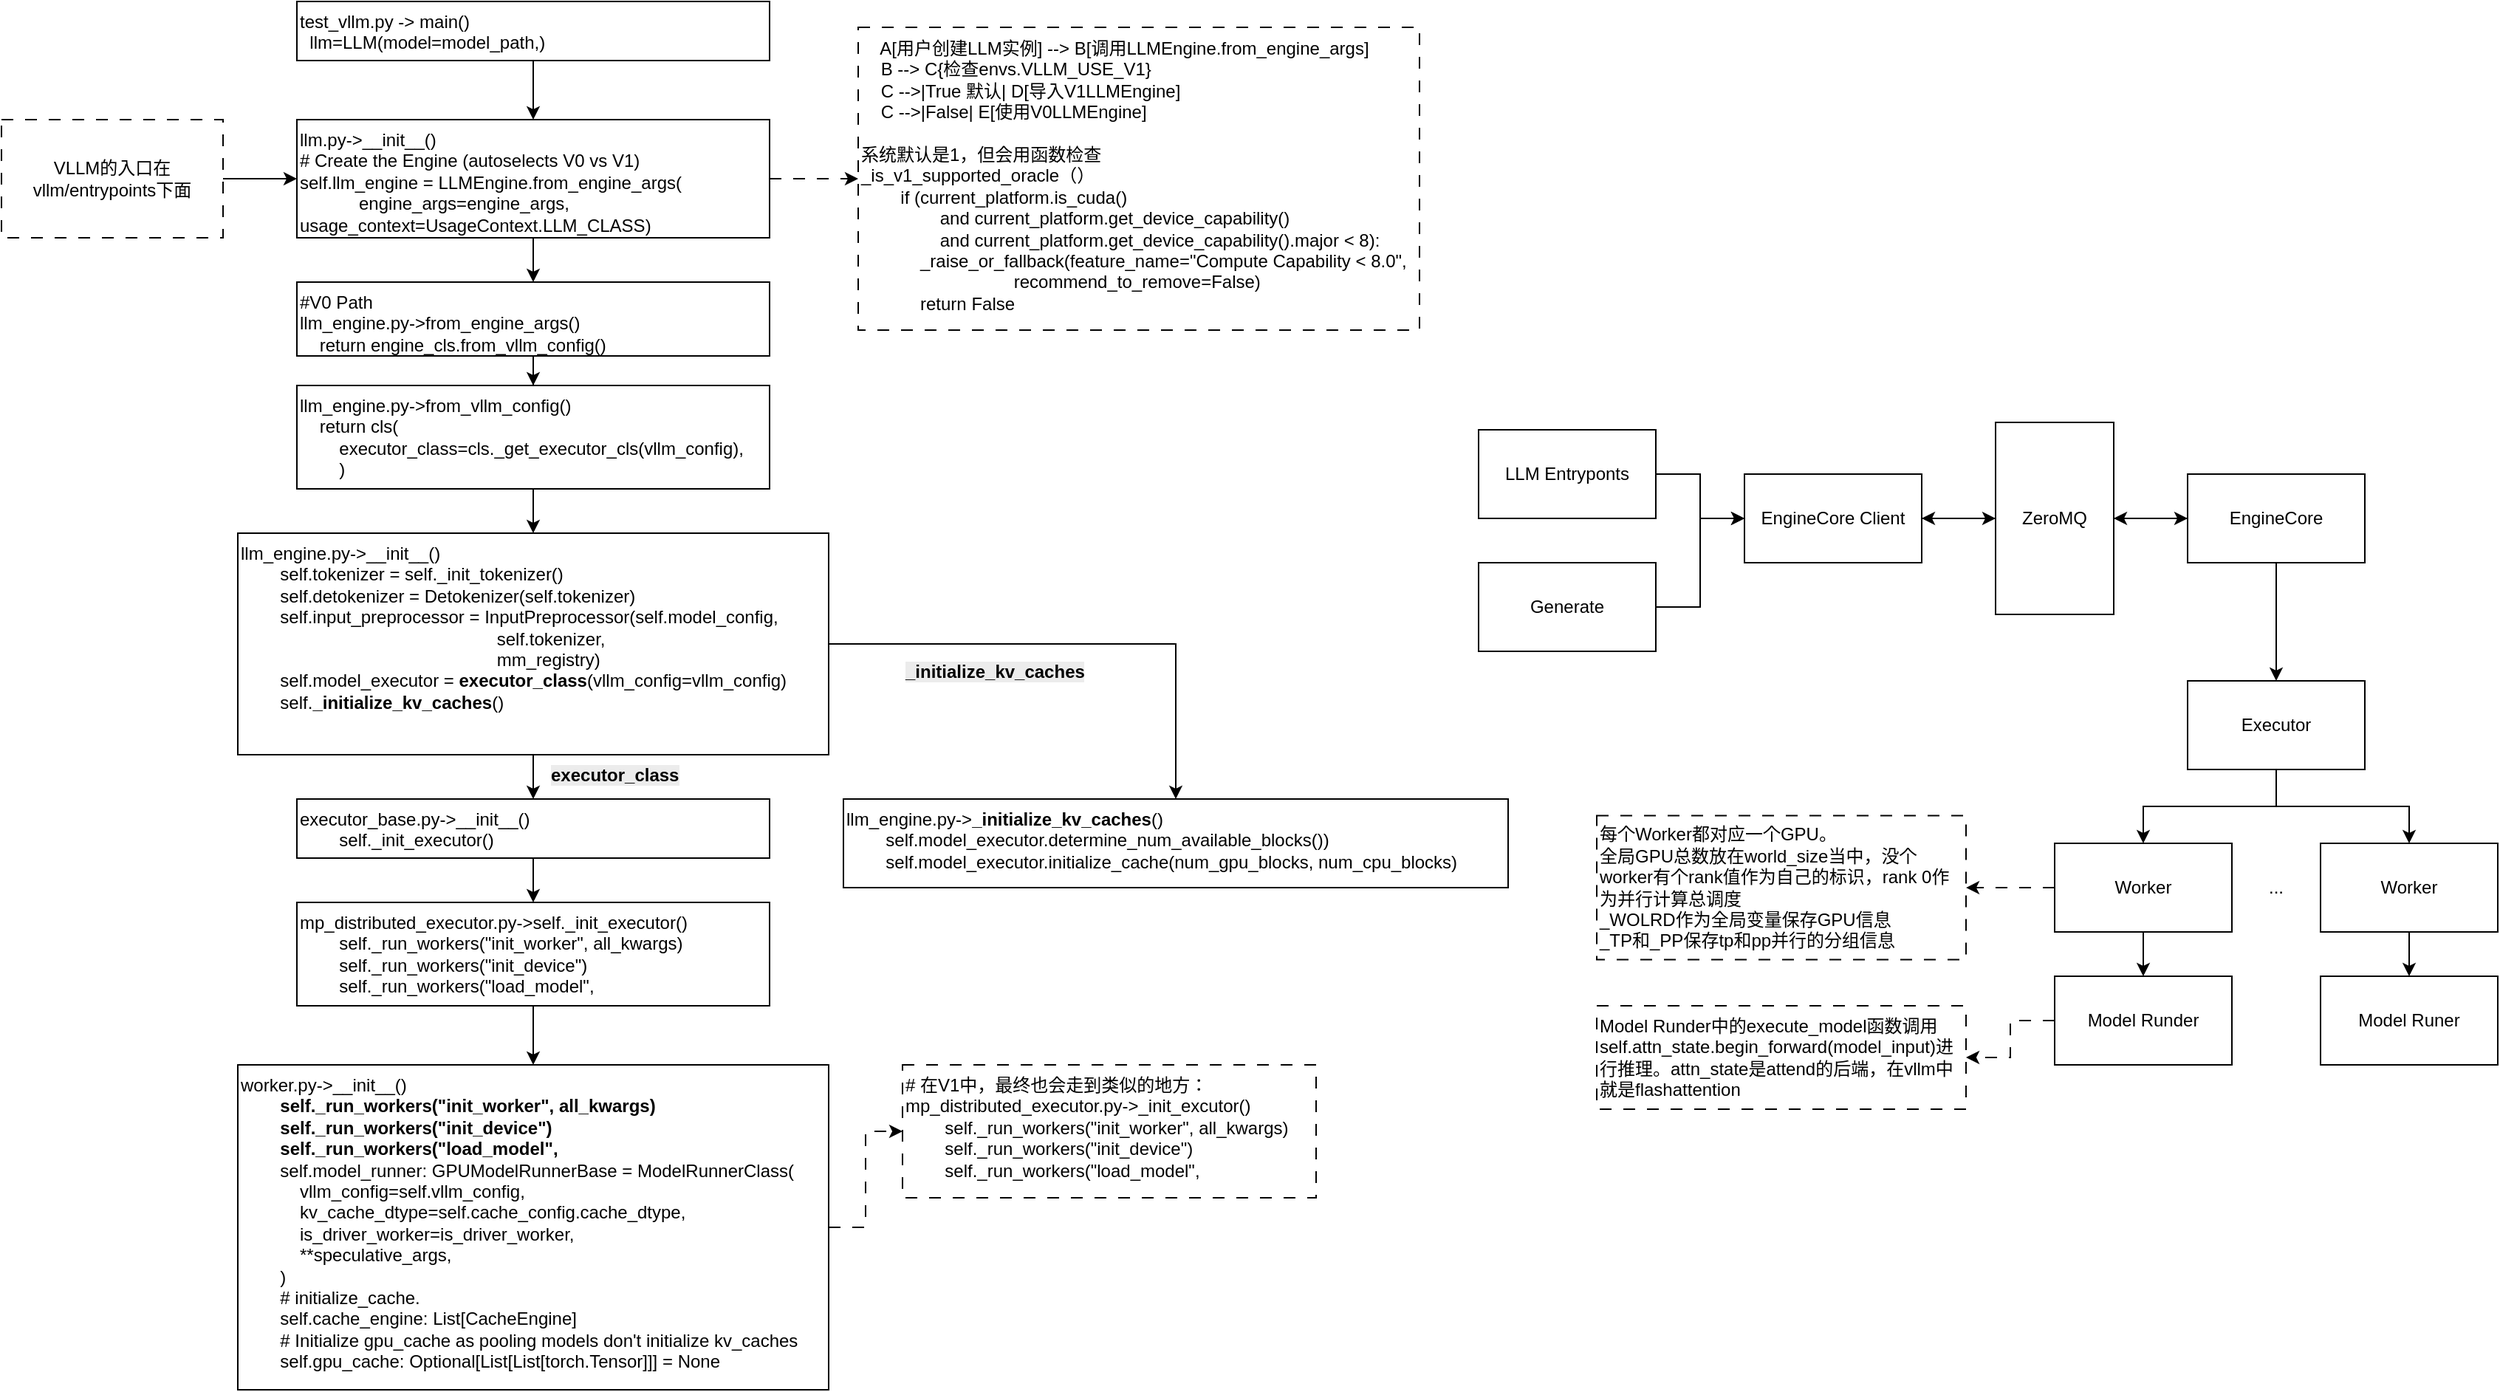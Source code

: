 <mxfile version="28.0.6">
  <diagram name="Page-1" id="GXyGxh3fhqGWcaT-Y3ZY">
    <mxGraphModel dx="2066" dy="1103" grid="1" gridSize="10" guides="1" tooltips="1" connect="1" arrows="1" fold="1" page="1" pageScale="1" pageWidth="850" pageHeight="1100" math="0" shadow="0">
      <root>
        <mxCell id="0" />
        <mxCell id="1" parent="0" />
        <mxCell id="sT55y12rGX_XL4kx0Qpv-9" value="" style="edgeStyle=orthogonalEdgeStyle;rounded=0;orthogonalLoop=1;jettySize=auto;html=1;" parent="1" source="sT55y12rGX_XL4kx0Qpv-1" target="sT55y12rGX_XL4kx0Qpv-8" edge="1">
          <mxGeometry relative="1" as="geometry" />
        </mxCell>
        <mxCell id="sT55y12rGX_XL4kx0Qpv-23" value="" style="edgeStyle=orthogonalEdgeStyle;rounded=0;orthogonalLoop=1;jettySize=auto;html=1;fontFamily=Helvetica;fontSize=12;fontColor=default;dashed=1;dashPattern=8 8;" parent="1" source="sT55y12rGX_XL4kx0Qpv-1" target="sT55y12rGX_XL4kx0Qpv-22" edge="1">
          <mxGeometry relative="1" as="geometry" />
        </mxCell>
        <mxCell id="sT55y12rGX_XL4kx0Qpv-1" value="llm.py-&gt;__init__()&#xa;# Create the Engine (autoselects V0 vs V1)&#xa;self.llm_engine = LLMEngine.from_engine_args(&#xa;            engine_args=engine_args, usage_context=UsageContext.LLM_CLASS)" style="rounded=0;whiteSpace=wrap;html=1;align=left;verticalAlign=top;" parent="1" vertex="1">
          <mxGeometry x="240" y="120" width="320" height="80" as="geometry" />
        </mxCell>
        <mxCell id="sT55y12rGX_XL4kx0Qpv-5" value="" style="edgeStyle=orthogonalEdgeStyle;rounded=0;orthogonalLoop=1;jettySize=auto;html=1;" parent="1" source="sT55y12rGX_XL4kx0Qpv-3" target="sT55y12rGX_XL4kx0Qpv-1" edge="1">
          <mxGeometry relative="1" as="geometry" />
        </mxCell>
        <mxCell id="sT55y12rGX_XL4kx0Qpv-3" value="VLLM的入口在 vllm/entrypoints下面" style="text;html=1;align=center;verticalAlign=middle;whiteSpace=wrap;rounded=0;strokeColor=default;dashed=1;dashPattern=8 8;" parent="1" vertex="1">
          <mxGeometry x="40" y="120" width="150" height="80" as="geometry" />
        </mxCell>
        <mxCell id="sT55y12rGX_XL4kx0Qpv-7" value="" style="edgeStyle=orthogonalEdgeStyle;rounded=0;orthogonalLoop=1;jettySize=auto;html=1;" parent="1" source="sT55y12rGX_XL4kx0Qpv-6" target="sT55y12rGX_XL4kx0Qpv-1" edge="1">
          <mxGeometry relative="1" as="geometry" />
        </mxCell>
        <mxCell id="sT55y12rGX_XL4kx0Qpv-6" value="test_vllm.py -&amp;gt; main()&lt;div&gt;&amp;nbsp; llm=LLM(model=model_path,)&lt;/div&gt;" style="rounded=0;whiteSpace=wrap;html=1;align=left;verticalAlign=top;" parent="1" vertex="1">
          <mxGeometry x="240" y="40" width="320" height="40" as="geometry" />
        </mxCell>
        <mxCell id="sT55y12rGX_XL4kx0Qpv-11" value="" style="edgeStyle=orthogonalEdgeStyle;rounded=0;orthogonalLoop=1;jettySize=auto;html=1;fontFamily=Helvetica;fontSize=12;fontColor=default;" parent="1" source="sT55y12rGX_XL4kx0Qpv-8" target="sT55y12rGX_XL4kx0Qpv-10" edge="1">
          <mxGeometry relative="1" as="geometry" />
        </mxCell>
        <mxCell id="sT55y12rGX_XL4kx0Qpv-8" value="&lt;div&gt;#V0 Path&lt;/div&gt;llm_engine.py-&amp;gt;from_engine_args()&lt;br&gt;&amp;nbsp; &amp;nbsp; return engine_cls.from_vllm_config()" style="rounded=0;whiteSpace=wrap;html=1;align=left;verticalAlign=top;" parent="1" vertex="1">
          <mxGeometry x="240" y="230" width="320" height="50" as="geometry" />
        </mxCell>
        <mxCell id="sT55y12rGX_XL4kx0Qpv-13" value="" style="edgeStyle=orthogonalEdgeStyle;rounded=0;orthogonalLoop=1;jettySize=auto;html=1;fontFamily=Helvetica;fontSize=12;fontColor=default;" parent="1" source="sT55y12rGX_XL4kx0Qpv-10" target="sT55y12rGX_XL4kx0Qpv-12" edge="1">
          <mxGeometry relative="1" as="geometry" />
        </mxCell>
        <mxCell id="sT55y12rGX_XL4kx0Qpv-10" value="llm_engine.py-&amp;gt;from_vllm_config()&lt;br&gt;&amp;nbsp; &amp;nbsp; return cls(&lt;div&gt;&lt;span style=&quot;white-space: pre;&quot;&gt;&#x9;&lt;/span&gt;executor_class=cls._get_executor_cls(vllm_config),&amp;nbsp;&lt;/div&gt;&lt;div&gt;&lt;span style=&quot;white-space: pre;&quot;&gt;&#x9;&lt;/span&gt;)&lt;/div&gt;" style="rounded=0;whiteSpace=wrap;html=1;align=left;verticalAlign=top;" parent="1" vertex="1">
          <mxGeometry x="240" y="300" width="320" height="70" as="geometry" />
        </mxCell>
        <mxCell id="sT55y12rGX_XL4kx0Qpv-15" value="" style="edgeStyle=orthogonalEdgeStyle;rounded=0;orthogonalLoop=1;jettySize=auto;html=1;fontFamily=Helvetica;fontSize=12;fontColor=default;" parent="1" source="sT55y12rGX_XL4kx0Qpv-12" target="sT55y12rGX_XL4kx0Qpv-14" edge="1">
          <mxGeometry relative="1" as="geometry" />
        </mxCell>
        <mxCell id="Y6s4YUltKjXgeL2X_BUD-3" value="" style="edgeStyle=orthogonalEdgeStyle;rounded=0;orthogonalLoop=1;jettySize=auto;html=1;" parent="1" source="sT55y12rGX_XL4kx0Qpv-12" target="Y6s4YUltKjXgeL2X_BUD-2" edge="1">
          <mxGeometry relative="1" as="geometry" />
        </mxCell>
        <mxCell id="sT55y12rGX_XL4kx0Qpv-12" value="llm_engine.py-&amp;gt;__init__()&lt;br&gt;&amp;nbsp; &amp;nbsp; &amp;nbsp; &amp;nbsp; self.tokenizer = self._init_tokenizer()&lt;br&gt;&amp;nbsp; &amp;nbsp; &amp;nbsp; &amp;nbsp; self.detokenizer = Detokenizer(self.tokenizer)&lt;br&gt;&amp;nbsp; &amp;nbsp; &amp;nbsp; &amp;nbsp; self.input_preprocessor = InputPreprocessor(self.model_config,&lt;br&gt;&amp;nbsp; &amp;nbsp; &amp;nbsp; &amp;nbsp; &amp;nbsp; &amp;nbsp; &amp;nbsp; &amp;nbsp; &amp;nbsp; &amp;nbsp; &amp;nbsp; &amp;nbsp; &amp;nbsp; &amp;nbsp; &amp;nbsp; &amp;nbsp; &amp;nbsp; &amp;nbsp; &amp;nbsp; &amp;nbsp; &amp;nbsp; &amp;nbsp; &amp;nbsp; &amp;nbsp; &amp;nbsp; &amp;nbsp; self.tokenizer,&lt;br&gt;&amp;nbsp; &amp;nbsp; &amp;nbsp; &amp;nbsp; &amp;nbsp; &amp;nbsp; &amp;nbsp; &amp;nbsp; &amp;nbsp; &amp;nbsp; &amp;nbsp; &amp;nbsp; &amp;nbsp; &amp;nbsp; &amp;nbsp; &amp;nbsp; &amp;nbsp; &amp;nbsp; &amp;nbsp; &amp;nbsp; &amp;nbsp; &amp;nbsp; &amp;nbsp; &amp;nbsp; &amp;nbsp; &amp;nbsp; mm_registry)&lt;br&gt;&amp;nbsp; &amp;nbsp; &amp;nbsp; &amp;nbsp; self.model_executor = &lt;b&gt;executor_class&lt;/b&gt;(vllm_config=vllm_config)&lt;br&gt;&#x9;&lt;span style=&quot;white-space: pre;&quot;&gt;&#x9;&lt;/span&gt;self.&lt;b&gt;_initialize_kv_caches&lt;/b&gt;()" style="rounded=0;whiteSpace=wrap;html=1;align=left;verticalAlign=top;" parent="1" vertex="1">
          <mxGeometry x="200" y="400" width="400" height="150" as="geometry" />
        </mxCell>
        <mxCell id="sT55y12rGX_XL4kx0Qpv-17" value="" style="edgeStyle=orthogonalEdgeStyle;rounded=0;orthogonalLoop=1;jettySize=auto;html=1;fontFamily=Helvetica;fontSize=12;fontColor=default;" parent="1" source="sT55y12rGX_XL4kx0Qpv-14" target="sT55y12rGX_XL4kx0Qpv-16" edge="1">
          <mxGeometry relative="1" as="geometry" />
        </mxCell>
        <mxCell id="sT55y12rGX_XL4kx0Qpv-14" value="executor_base.py-&amp;gt;__init__()&lt;br&gt;&amp;nbsp; &amp;nbsp; &amp;nbsp; &amp;nbsp; self._init_executor()" style="rounded=0;whiteSpace=wrap;html=1;align=left;verticalAlign=top;" parent="1" vertex="1">
          <mxGeometry x="240" y="580" width="320" height="40" as="geometry" />
        </mxCell>
        <mxCell id="sT55y12rGX_XL4kx0Qpv-19" value="" style="edgeStyle=orthogonalEdgeStyle;rounded=0;orthogonalLoop=1;jettySize=auto;html=1;fontFamily=Helvetica;fontSize=12;fontColor=default;" parent="1" source="sT55y12rGX_XL4kx0Qpv-16" target="sT55y12rGX_XL4kx0Qpv-18" edge="1">
          <mxGeometry relative="1" as="geometry" />
        </mxCell>
        <mxCell id="sT55y12rGX_XL4kx0Qpv-16" value="mp_distributed_executor.py-&amp;gt;self._init_executor()&lt;div&gt;&lt;div&gt;&amp;nbsp; &amp;nbsp; &amp;nbsp; &amp;nbsp; self._run_workers(&quot;init_worker&quot;, all_kwargs)&lt;/div&gt;&lt;div&gt;&amp;nbsp; &amp;nbsp; &amp;nbsp; &amp;nbsp; self._run_workers(&quot;init_device&quot;)&lt;/div&gt;&lt;div&gt;&amp;nbsp; &amp;nbsp; &amp;nbsp; &amp;nbsp; self._run_workers(&quot;load_model&quot;,&lt;/div&gt;&lt;/div&gt;" style="rounded=0;whiteSpace=wrap;html=1;align=left;verticalAlign=top;" parent="1" vertex="1">
          <mxGeometry x="240" y="650" width="320" height="70" as="geometry" />
        </mxCell>
        <mxCell id="sT55y12rGX_XL4kx0Qpv-25" value="" style="edgeStyle=orthogonalEdgeStyle;rounded=0;orthogonalLoop=1;jettySize=auto;html=1;fontFamily=Helvetica;fontSize=12;fontColor=default;dashed=1;dashPattern=8 8;" parent="1" source="sT55y12rGX_XL4kx0Qpv-18" target="sT55y12rGX_XL4kx0Qpv-24" edge="1">
          <mxGeometry relative="1" as="geometry" />
        </mxCell>
        <mxCell id="sT55y12rGX_XL4kx0Qpv-18" value="worker.py-&amp;gt;__init__()&lt;br&gt;&lt;b&gt;&amp;nbsp; &amp;nbsp; &amp;nbsp; &amp;nbsp; self._run_workers(&quot;init_worker&quot;, all_kwargs)&lt;br&gt;&amp;nbsp; &amp;nbsp; &amp;nbsp; &amp;nbsp; self._run_workers(&quot;init_device&quot;)&lt;br&gt;&amp;nbsp; &amp;nbsp; &amp;nbsp; &amp;nbsp; self._run_workers(&quot;load_model&quot;,&lt;/b&gt;&lt;br&gt;&amp;nbsp; &amp;nbsp; &amp;nbsp; &amp;nbsp; self.model_runner: GPUModelRunnerBase = ModelRunnerClass(&lt;br&gt;&amp;nbsp; &amp;nbsp; &amp;nbsp; &amp;nbsp; &amp;nbsp; &amp;nbsp; vllm_config=self.vllm_config,&lt;br&gt;&amp;nbsp; &amp;nbsp; &amp;nbsp; &amp;nbsp; &amp;nbsp; &amp;nbsp; kv_cache_dtype=self.cache_config.cache_dtype,&lt;br&gt;&amp;nbsp; &amp;nbsp; &amp;nbsp; &amp;nbsp; &amp;nbsp; &amp;nbsp; is_driver_worker=is_driver_worker,&lt;br&gt;&amp;nbsp; &amp;nbsp; &amp;nbsp; &amp;nbsp; &amp;nbsp; &amp;nbsp; **speculative_args,&lt;br&gt;&amp;nbsp; &amp;nbsp; &amp;nbsp; &amp;nbsp; )&lt;br&gt;&amp;nbsp; &amp;nbsp; &amp;nbsp; &amp;nbsp; # initialize_cache.&lt;br&gt;&amp;nbsp; &amp;nbsp; &amp;nbsp; &amp;nbsp; self.cache_engine: List[CacheEngine]&lt;br&gt;&amp;nbsp; &amp;nbsp; &amp;nbsp; &amp;nbsp; # Initialize gpu_cache as pooling models don&#39;t initialize kv_caches&lt;br&gt;&amp;nbsp; &amp;nbsp; &amp;nbsp; &amp;nbsp; self.gpu_cache: Optional[List[List[torch.Tensor]]] = None" style="rounded=0;whiteSpace=wrap;html=1;align=left;verticalAlign=top;" parent="1" vertex="1">
          <mxGeometry x="200" y="760" width="400" height="220" as="geometry" />
        </mxCell>
        <mxCell id="sT55y12rGX_XL4kx0Qpv-22" value="&amp;nbsp; &amp;nbsp; A[用户创建LLM实例] --&amp;gt; B[调用LLMEngine.from_engine_args]&lt;br&gt;&amp;nbsp; &amp;nbsp; B --&amp;gt; C{检查envs.VLLM_USE_V1}&lt;br&gt;&amp;nbsp; &amp;nbsp; C --&amp;gt;|True 默认| D[导入V1LLMEngine]&lt;br&gt;&amp;nbsp; &amp;nbsp; C --&amp;gt;|False| E[使用V0LLMEngine]&lt;br&gt;&lt;br&gt;系统默认是1，但会用函数检查&lt;br&gt;_is_v1_supported_oracle（）&lt;div&gt;&lt;div&gt;&amp;nbsp; &amp;nbsp; &amp;nbsp; &amp;nbsp; if (current_platform.is_cuda()&lt;/div&gt;&lt;div&gt;&amp;nbsp; &amp;nbsp; &amp;nbsp; &amp;nbsp; &amp;nbsp; &amp;nbsp; &amp;nbsp; &amp;nbsp; and current_platform.get_device_capability()&lt;/div&gt;&lt;div&gt;&amp;nbsp; &amp;nbsp; &amp;nbsp; &amp;nbsp; &amp;nbsp; &amp;nbsp; &amp;nbsp; &amp;nbsp; and current_platform.get_device_capability().major &amp;lt; 8):&lt;/div&gt;&lt;div&gt;&amp;nbsp; &amp;nbsp; &amp;nbsp; &amp;nbsp; &amp;nbsp; &amp;nbsp; _raise_or_fallback(feature_name=&quot;Compute Capability &amp;lt; 8.0&quot;,&lt;/div&gt;&lt;div&gt;&amp;nbsp; &amp;nbsp; &amp;nbsp; &amp;nbsp; &amp;nbsp; &amp;nbsp; &amp;nbsp; &amp;nbsp; &amp;nbsp; &amp;nbsp; &amp;nbsp; &amp;nbsp; &amp;nbsp; &amp;nbsp; &amp;nbsp; &amp;nbsp;recommend_to_remove=False)&lt;/div&gt;&lt;div&gt;&amp;nbsp; &amp;nbsp; &amp;nbsp; &amp;nbsp; &amp;nbsp; &amp;nbsp; return False&lt;/div&gt;&lt;/div&gt;" style="rounded=0;whiteSpace=wrap;html=1;align=left;verticalAlign=top;dashed=1;dashPattern=8 8;" parent="1" vertex="1">
          <mxGeometry x="620" y="57.5" width="380" height="205" as="geometry" />
        </mxCell>
        <mxCell id="sT55y12rGX_XL4kx0Qpv-24" value="&lt;div&gt;# 在V1中，最终也会走到类似的地方：&lt;/div&gt;mp_distributed_executor.py-&amp;gt;_init_excutor()&lt;br&gt;&amp;nbsp; &amp;nbsp; &amp;nbsp; &amp;nbsp; self._run_workers(&quot;init_worker&quot;, all_kwargs)&lt;br&gt;&amp;nbsp; &amp;nbsp; &amp;nbsp; &amp;nbsp; self._run_workers(&quot;init_device&quot;)&lt;br&gt;&amp;nbsp; &amp;nbsp; &amp;nbsp; &amp;nbsp; self._run_workers(&quot;load_model&quot;," style="rounded=0;whiteSpace=wrap;html=1;align=left;verticalAlign=top;dashed=1;dashPattern=8 8;" parent="1" vertex="1">
          <mxGeometry x="650" y="760" width="280" height="90" as="geometry" />
        </mxCell>
        <mxCell id="Y6s4YUltKjXgeL2X_BUD-1" value="&lt;b style=&quot;forced-color-adjust: none; color: rgb(0, 0, 0); font-family: Helvetica; font-size: 12px; font-style: normal; font-variant-ligatures: normal; font-variant-caps: normal; letter-spacing: normal; orphans: 2; text-align: left; text-indent: 0px; text-transform: none; widows: 2; word-spacing: 0px; -webkit-text-stroke-width: 0px; white-space: normal; background-color: rgb(236, 236, 236); text-decoration-thickness: initial; text-decoration-style: initial; text-decoration-color: initial;&quot;&gt;executor_class&lt;/b&gt;" style="text;whiteSpace=wrap;html=1;" parent="1" vertex="1">
          <mxGeometry x="410" y="550" width="120" height="40" as="geometry" />
        </mxCell>
        <mxCell id="Y6s4YUltKjXgeL2X_BUD-2" value="llm_engine.py-&amp;gt;&lt;b&gt;_initialize_kv_caches&lt;/b&gt;()&lt;br&gt;&amp;nbsp; &amp;nbsp; &amp;nbsp; &amp;nbsp;&amp;nbsp;self.model_executor.determine_num_available_blocks())&lt;br&gt;&#x9;&lt;span style=&quot;white-space: pre;&quot;&gt;&#x9;&lt;/span&gt;self.model_executor.initialize_cache(num_gpu_blocks, num_cpu_blocks)" style="rounded=0;whiteSpace=wrap;html=1;align=left;verticalAlign=top;" parent="1" vertex="1">
          <mxGeometry x="610" y="580" width="450" height="60" as="geometry" />
        </mxCell>
        <mxCell id="Y6s4YUltKjXgeL2X_BUD-4" value="&lt;b style=&quot;forced-color-adjust: none; color: rgb(0, 0, 0); font-family: Helvetica; font-size: 12px; font-style: normal; font-variant-ligatures: normal; font-variant-caps: normal; letter-spacing: normal; orphans: 2; text-align: left; text-indent: 0px; text-transform: none; widows: 2; word-spacing: 0px; -webkit-text-stroke-width: 0px; white-space: normal; background-color: rgb(236, 236, 236); text-decoration-thickness: initial; text-decoration-style: initial; text-decoration-color: initial;&quot;&gt;_initialize_kv_caches&lt;/b&gt;" style="text;whiteSpace=wrap;html=1;" parent="1" vertex="1">
          <mxGeometry x="650" y="480" width="150" height="40" as="geometry" />
        </mxCell>
        <mxCell id="FvFLSkKqpKLTtvr1RCym-4" style="edgeStyle=orthogonalEdgeStyle;rounded=0;orthogonalLoop=1;jettySize=auto;html=1;entryX=0;entryY=0.5;entryDx=0;entryDy=0;" parent="1" source="FvFLSkKqpKLTtvr1RCym-1" target="FvFLSkKqpKLTtvr1RCym-3" edge="1">
          <mxGeometry relative="1" as="geometry" />
        </mxCell>
        <mxCell id="FvFLSkKqpKLTtvr1RCym-1" value="LLM Entryponts" style="rounded=0;whiteSpace=wrap;html=1;" parent="1" vertex="1">
          <mxGeometry x="1040" y="330" width="120" height="60" as="geometry" />
        </mxCell>
        <mxCell id="FvFLSkKqpKLTtvr1RCym-5" style="edgeStyle=orthogonalEdgeStyle;rounded=0;orthogonalLoop=1;jettySize=auto;html=1;entryX=0;entryY=0.5;entryDx=0;entryDy=0;" parent="1" source="FvFLSkKqpKLTtvr1RCym-2" target="FvFLSkKqpKLTtvr1RCym-3" edge="1">
          <mxGeometry relative="1" as="geometry" />
        </mxCell>
        <mxCell id="FvFLSkKqpKLTtvr1RCym-2" value="Generate" style="rounded=0;whiteSpace=wrap;html=1;" parent="1" vertex="1">
          <mxGeometry x="1040" y="420" width="120" height="60" as="geometry" />
        </mxCell>
        <mxCell id="FvFLSkKqpKLTtvr1RCym-7" value="" style="edgeStyle=orthogonalEdgeStyle;rounded=0;orthogonalLoop=1;jettySize=auto;html=1;" parent="1" source="FvFLSkKqpKLTtvr1RCym-3" target="FvFLSkKqpKLTtvr1RCym-6" edge="1">
          <mxGeometry relative="1" as="geometry" />
        </mxCell>
        <mxCell id="FvFLSkKqpKLTtvr1RCym-9" value="" style="edgeStyle=orthogonalEdgeStyle;rounded=0;orthogonalLoop=1;jettySize=auto;html=1;" parent="1" source="FvFLSkKqpKLTtvr1RCym-3" target="FvFLSkKqpKLTtvr1RCym-8" edge="1">
          <mxGeometry relative="1" as="geometry" />
        </mxCell>
        <mxCell id="FvFLSkKqpKLTtvr1RCym-3" value="EngineCore Client" style="rounded=0;whiteSpace=wrap;html=1;" parent="1" vertex="1">
          <mxGeometry x="1220" y="360" width="120" height="60" as="geometry" />
        </mxCell>
        <mxCell id="FvFLSkKqpKLTtvr1RCym-10" value="" style="edgeStyle=orthogonalEdgeStyle;rounded=0;orthogonalLoop=1;jettySize=auto;html=1;" parent="1" source="FvFLSkKqpKLTtvr1RCym-6" target="FvFLSkKqpKLTtvr1RCym-3" edge="1">
          <mxGeometry relative="1" as="geometry" />
        </mxCell>
        <mxCell id="FvFLSkKqpKLTtvr1RCym-6" value="ZeroMQ" style="rounded=0;whiteSpace=wrap;html=1;" parent="1" vertex="1">
          <mxGeometry x="1390" y="325" width="80" height="130" as="geometry" />
        </mxCell>
        <mxCell id="FvFLSkKqpKLTtvr1RCym-11" value="" style="edgeStyle=orthogonalEdgeStyle;rounded=0;orthogonalLoop=1;jettySize=auto;html=1;" parent="1" source="FvFLSkKqpKLTtvr1RCym-8" target="FvFLSkKqpKLTtvr1RCym-6" edge="1">
          <mxGeometry relative="1" as="geometry" />
        </mxCell>
        <mxCell id="FvFLSkKqpKLTtvr1RCym-13" value="" style="edgeStyle=orthogonalEdgeStyle;rounded=0;orthogonalLoop=1;jettySize=auto;html=1;" parent="1" source="FvFLSkKqpKLTtvr1RCym-8" target="FvFLSkKqpKLTtvr1RCym-12" edge="1">
          <mxGeometry relative="1" as="geometry" />
        </mxCell>
        <mxCell id="FvFLSkKqpKLTtvr1RCym-8" value="EngineCore" style="rounded=0;whiteSpace=wrap;html=1;" parent="1" vertex="1">
          <mxGeometry x="1520" y="360" width="120" height="60" as="geometry" />
        </mxCell>
        <mxCell id="FvFLSkKqpKLTtvr1RCym-15" value="" style="edgeStyle=orthogonalEdgeStyle;rounded=0;orthogonalLoop=1;jettySize=auto;html=1;" parent="1" source="FvFLSkKqpKLTtvr1RCym-12" target="FvFLSkKqpKLTtvr1RCym-14" edge="1">
          <mxGeometry relative="1" as="geometry" />
        </mxCell>
        <mxCell id="FvFLSkKqpKLTtvr1RCym-17" value="" style="edgeStyle=orthogonalEdgeStyle;rounded=0;orthogonalLoop=1;jettySize=auto;html=1;" parent="1" source="FvFLSkKqpKLTtvr1RCym-12" target="FvFLSkKqpKLTtvr1RCym-16" edge="1">
          <mxGeometry relative="1" as="geometry" />
        </mxCell>
        <mxCell id="FvFLSkKqpKLTtvr1RCym-12" value="Executor" style="rounded=0;whiteSpace=wrap;html=1;" parent="1" vertex="1">
          <mxGeometry x="1520" y="500" width="120" height="60" as="geometry" />
        </mxCell>
        <mxCell id="FvFLSkKqpKLTtvr1RCym-20" value="" style="edgeStyle=orthogonalEdgeStyle;rounded=0;orthogonalLoop=1;jettySize=auto;html=1;" parent="1" source="FvFLSkKqpKLTtvr1RCym-14" target="FvFLSkKqpKLTtvr1RCym-19" edge="1">
          <mxGeometry relative="1" as="geometry" />
        </mxCell>
        <mxCell id="FvFLSkKqpKLTtvr1RCym-24" value="" style="edgeStyle=orthogonalEdgeStyle;rounded=0;orthogonalLoop=1;jettySize=auto;html=1;dashed=1;dashPattern=8 8;" parent="1" source="FvFLSkKqpKLTtvr1RCym-14" target="FvFLSkKqpKLTtvr1RCym-23" edge="1">
          <mxGeometry relative="1" as="geometry" />
        </mxCell>
        <mxCell id="FvFLSkKqpKLTtvr1RCym-14" value="Worker" style="rounded=0;whiteSpace=wrap;html=1;" parent="1" vertex="1">
          <mxGeometry x="1430" y="610" width="120" height="60" as="geometry" />
        </mxCell>
        <mxCell id="FvFLSkKqpKLTtvr1RCym-22" value="" style="edgeStyle=orthogonalEdgeStyle;rounded=0;orthogonalLoop=1;jettySize=auto;html=1;" parent="1" source="FvFLSkKqpKLTtvr1RCym-16" target="FvFLSkKqpKLTtvr1RCym-21" edge="1">
          <mxGeometry relative="1" as="geometry" />
        </mxCell>
        <mxCell id="FvFLSkKqpKLTtvr1RCym-16" value="Worker" style="rounded=0;whiteSpace=wrap;html=1;" parent="1" vertex="1">
          <mxGeometry x="1610" y="610" width="120" height="60" as="geometry" />
        </mxCell>
        <mxCell id="FvFLSkKqpKLTtvr1RCym-18" value="..." style="text;html=1;align=center;verticalAlign=middle;whiteSpace=wrap;rounded=0;" parent="1" vertex="1">
          <mxGeometry x="1550" y="625" width="60" height="30" as="geometry" />
        </mxCell>
        <mxCell id="mGCUkn8bLk5gTM7kcdC7-2" value="" style="edgeStyle=orthogonalEdgeStyle;rounded=0;orthogonalLoop=1;jettySize=auto;html=1;dashed=1;dashPattern=8 8;" edge="1" parent="1" source="FvFLSkKqpKLTtvr1RCym-19" target="mGCUkn8bLk5gTM7kcdC7-1">
          <mxGeometry relative="1" as="geometry" />
        </mxCell>
        <mxCell id="FvFLSkKqpKLTtvr1RCym-19" value="Model Runder" style="rounded=0;whiteSpace=wrap;html=1;" parent="1" vertex="1">
          <mxGeometry x="1430" y="700" width="120" height="60" as="geometry" />
        </mxCell>
        <mxCell id="FvFLSkKqpKLTtvr1RCym-21" value="Model Runer" style="rounded=0;whiteSpace=wrap;html=1;" parent="1" vertex="1">
          <mxGeometry x="1610" y="700" width="120" height="60" as="geometry" />
        </mxCell>
        <mxCell id="FvFLSkKqpKLTtvr1RCym-23" value="每个Worker都对应一个GPU。&lt;div&gt;全局GPU总数放在world_size当中，没个worker有个rank值作为自己的标识，rank 0作为并行计算总调度&lt;/div&gt;&lt;div&gt;_WOLRD作为全局变量保存GPU信息&lt;/div&gt;&lt;div&gt;_TP和_PP保存tp和pp并行的分组信息&lt;/div&gt;" style="rounded=0;whiteSpace=wrap;html=1;dashed=1;dashPattern=8 8;align=left;" parent="1" vertex="1">
          <mxGeometry x="1120" y="591.25" width="250" height="97.5" as="geometry" />
        </mxCell>
        <mxCell id="mGCUkn8bLk5gTM7kcdC7-1" value="Model Runder中的execute_model函数调用self.attn_state.begin_forward(model_input)进行推理。attn_state是attend的后端，在vllm中就是flashattention" style="rounded=0;whiteSpace=wrap;html=1;dashed=1;dashPattern=8 8;align=left;" vertex="1" parent="1">
          <mxGeometry x="1120" y="720" width="250" height="70" as="geometry" />
        </mxCell>
      </root>
    </mxGraphModel>
  </diagram>
</mxfile>
